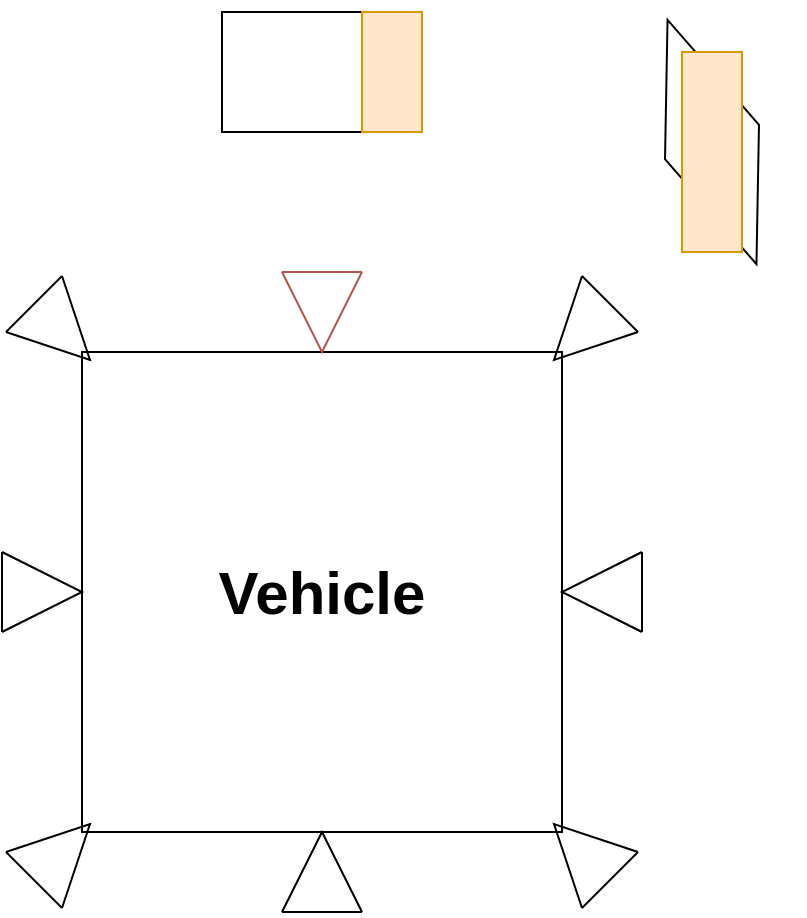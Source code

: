 <mxfile version="24.6.2" type="github">
  <diagram name="第 1 页" id="_Qnomr8P83ZfrpcjQ-iC">
    <mxGraphModel dx="478" dy="257" grid="1" gridSize="10" guides="1" tooltips="1" connect="1" arrows="1" fold="1" page="1" pageScale="1" pageWidth="827" pageHeight="1169" math="0" shadow="0">
      <root>
        <mxCell id="0" />
        <mxCell id="1" parent="0" />
        <mxCell id="CL56Ye9wxCm3pp8kZ5gU-6" value="&lt;b&gt;&lt;font style=&quot;font-size: 30px;&quot;&gt;Vehicle&lt;/font&gt;&lt;/b&gt;" style="whiteSpace=wrap;html=1;" vertex="1" parent="1">
          <mxGeometry x="320" y="240" width="240" height="240" as="geometry" />
        </mxCell>
        <mxCell id="CL56Ye9wxCm3pp8kZ5gU-23" value="" style="group;direction=west;flipH=1;rotation=-180;" vertex="1" connectable="0" parent="1">
          <mxGeometry x="420" y="480" width="40" height="40" as="geometry" />
        </mxCell>
        <mxCell id="CL56Ye9wxCm3pp8kZ5gU-24" value="" style="edgeStyle=none;orthogonalLoop=1;jettySize=auto;html=1;rounded=0;endArrow=none;endFill=0;" edge="1" parent="CL56Ye9wxCm3pp8kZ5gU-23">
          <mxGeometry width="80" relative="1" as="geometry">
            <mxPoint y="40" as="sourcePoint" />
            <mxPoint x="40" y="40" as="targetPoint" />
            <Array as="points">
              <mxPoint x="20" />
            </Array>
          </mxGeometry>
        </mxCell>
        <mxCell id="CL56Ye9wxCm3pp8kZ5gU-25" value="" style="edgeStyle=none;orthogonalLoop=1;jettySize=auto;html=1;rounded=0;endArrow=none;endFill=0;" edge="1" parent="CL56Ye9wxCm3pp8kZ5gU-23">
          <mxGeometry width="80" relative="1" as="geometry">
            <mxPoint y="40" as="sourcePoint" />
            <mxPoint x="40" y="40" as="targetPoint" />
            <Array as="points" />
          </mxGeometry>
        </mxCell>
        <mxCell id="CL56Ye9wxCm3pp8kZ5gU-27" value="" style="group;rotation=90;" vertex="1" connectable="0" parent="1">
          <mxGeometry x="560" y="340" width="40" height="40" as="geometry" />
        </mxCell>
        <mxCell id="CL56Ye9wxCm3pp8kZ5gU-28" value="" style="edgeStyle=none;orthogonalLoop=1;jettySize=auto;html=1;rounded=0;endArrow=none;endFill=0;" edge="1" parent="CL56Ye9wxCm3pp8kZ5gU-27">
          <mxGeometry width="80" relative="1" as="geometry">
            <mxPoint x="40" as="sourcePoint" />
            <mxPoint x="40" y="40" as="targetPoint" />
            <Array as="points">
              <mxPoint y="20" />
            </Array>
          </mxGeometry>
        </mxCell>
        <mxCell id="CL56Ye9wxCm3pp8kZ5gU-29" value="" style="edgeStyle=none;orthogonalLoop=1;jettySize=auto;html=1;rounded=0;endArrow=none;endFill=0;" edge="1" parent="CL56Ye9wxCm3pp8kZ5gU-27">
          <mxGeometry width="80" relative="1" as="geometry">
            <mxPoint x="40" as="sourcePoint" />
            <mxPoint x="40" y="40" as="targetPoint" />
            <Array as="points" />
          </mxGeometry>
        </mxCell>
        <mxCell id="CL56Ye9wxCm3pp8kZ5gU-30" value="" style="group;rotation=-90;" vertex="1" connectable="0" parent="1">
          <mxGeometry x="280" y="340" width="40" height="40" as="geometry" />
        </mxCell>
        <mxCell id="CL56Ye9wxCm3pp8kZ5gU-31" value="" style="edgeStyle=none;orthogonalLoop=1;jettySize=auto;html=1;rounded=0;endArrow=none;endFill=0;" edge="1" parent="CL56Ye9wxCm3pp8kZ5gU-30">
          <mxGeometry width="80" relative="1" as="geometry">
            <mxPoint y="40" as="sourcePoint" />
            <mxPoint as="targetPoint" />
            <Array as="points">
              <mxPoint x="40" y="20" />
            </Array>
          </mxGeometry>
        </mxCell>
        <mxCell id="CL56Ye9wxCm3pp8kZ5gU-32" value="" style="edgeStyle=none;orthogonalLoop=1;jettySize=auto;html=1;rounded=0;endArrow=none;endFill=0;" edge="1" parent="CL56Ye9wxCm3pp8kZ5gU-30">
          <mxGeometry width="80" relative="1" as="geometry">
            <mxPoint y="40" as="sourcePoint" />
            <mxPoint as="targetPoint" />
            <Array as="points" />
          </mxGeometry>
        </mxCell>
        <mxCell id="CL56Ye9wxCm3pp8kZ5gU-33" value="" style="group" vertex="1" connectable="0" parent="1">
          <mxGeometry x="420" y="200" width="40" height="40" as="geometry" />
        </mxCell>
        <mxCell id="CL56Ye9wxCm3pp8kZ5gU-18" value="" style="edgeStyle=none;orthogonalLoop=1;jettySize=auto;html=1;rounded=0;endArrow=none;endFill=0;fillColor=#f8cecc;strokeColor=#b85450;" edge="1" parent="CL56Ye9wxCm3pp8kZ5gU-33">
          <mxGeometry width="80" relative="1" as="geometry">
            <mxPoint as="sourcePoint" />
            <mxPoint x="40" as="targetPoint" />
            <Array as="points">
              <mxPoint x="20" y="40" />
            </Array>
          </mxGeometry>
        </mxCell>
        <mxCell id="CL56Ye9wxCm3pp8kZ5gU-20" value="" style="edgeStyle=none;orthogonalLoop=1;jettySize=auto;html=1;rounded=0;endArrow=none;endFill=0;fillColor=#f8cecc;strokeColor=#b85450;" edge="1" parent="CL56Ye9wxCm3pp8kZ5gU-33">
          <mxGeometry width="80" relative="1" as="geometry">
            <mxPoint as="sourcePoint" />
            <mxPoint x="40" as="targetPoint" />
            <Array as="points" />
          </mxGeometry>
        </mxCell>
        <mxCell id="CL56Ye9wxCm3pp8kZ5gU-34" value="" style="group;direction=west;flipH=1;rotation=45;" vertex="1" connectable="0" parent="1">
          <mxGeometry x="550" y="210" width="40" height="40" as="geometry" />
        </mxCell>
        <mxCell id="CL56Ye9wxCm3pp8kZ5gU-35" value="" style="edgeStyle=none;orthogonalLoop=1;jettySize=auto;html=1;rounded=0;endArrow=none;endFill=0;" edge="1" parent="CL56Ye9wxCm3pp8kZ5gU-34">
          <mxGeometry width="80" relative="1" as="geometry">
            <mxPoint x="48" y="20" as="sourcePoint" />
            <mxPoint x="20" y="-8" as="targetPoint" />
            <Array as="points">
              <mxPoint x="6" y="34" />
            </Array>
          </mxGeometry>
        </mxCell>
        <mxCell id="CL56Ye9wxCm3pp8kZ5gU-36" value="" style="edgeStyle=none;orthogonalLoop=1;jettySize=auto;html=1;rounded=0;endArrow=none;endFill=0;" edge="1" parent="CL56Ye9wxCm3pp8kZ5gU-34">
          <mxGeometry width="80" relative="1" as="geometry">
            <mxPoint x="48" y="20" as="sourcePoint" />
            <mxPoint x="20" y="-8" as="targetPoint" />
            <Array as="points" />
          </mxGeometry>
        </mxCell>
        <mxCell id="CL56Ye9wxCm3pp8kZ5gU-43" value="" style="group;rotation=-135;" vertex="1" connectable="0" parent="1">
          <mxGeometry x="290" y="470" width="40" height="40" as="geometry" />
        </mxCell>
        <mxCell id="CL56Ye9wxCm3pp8kZ5gU-44" value="" style="edgeStyle=none;orthogonalLoop=1;jettySize=auto;html=1;rounded=0;endArrow=none;endFill=0;" edge="1" parent="CL56Ye9wxCm3pp8kZ5gU-43">
          <mxGeometry width="80" relative="1" as="geometry">
            <mxPoint x="20" y="48" as="sourcePoint" />
            <mxPoint x="-8" y="20" as="targetPoint" />
            <Array as="points">
              <mxPoint x="34" y="6" />
            </Array>
          </mxGeometry>
        </mxCell>
        <mxCell id="CL56Ye9wxCm3pp8kZ5gU-45" value="" style="edgeStyle=none;orthogonalLoop=1;jettySize=auto;html=1;rounded=0;endArrow=none;endFill=0;" edge="1" parent="CL56Ye9wxCm3pp8kZ5gU-43">
          <mxGeometry width="80" relative="1" as="geometry">
            <mxPoint x="20" y="48" as="sourcePoint" />
            <mxPoint x="-8" y="20" as="targetPoint" />
            <Array as="points" />
          </mxGeometry>
        </mxCell>
        <mxCell id="CL56Ye9wxCm3pp8kZ5gU-47" value="" style="group;direction=west;flipH=1;rotation=-45;" vertex="1" connectable="0" parent="1">
          <mxGeometry x="290" y="210" width="40" height="40" as="geometry" />
        </mxCell>
        <mxCell id="CL56Ye9wxCm3pp8kZ5gU-48" value="" style="edgeStyle=none;orthogonalLoop=1;jettySize=auto;html=1;rounded=0;endArrow=none;endFill=0;" edge="1" parent="CL56Ye9wxCm3pp8kZ5gU-47">
          <mxGeometry width="80" relative="1" as="geometry">
            <mxPoint x="20" y="-8" as="sourcePoint" />
            <mxPoint x="-8" y="20" as="targetPoint" />
            <Array as="points">
              <mxPoint x="34" y="34" />
            </Array>
          </mxGeometry>
        </mxCell>
        <mxCell id="CL56Ye9wxCm3pp8kZ5gU-49" value="" style="edgeStyle=none;orthogonalLoop=1;jettySize=auto;html=1;rounded=0;endArrow=none;endFill=0;" edge="1" parent="CL56Ye9wxCm3pp8kZ5gU-47">
          <mxGeometry width="80" relative="1" as="geometry">
            <mxPoint x="20" y="-8" as="sourcePoint" />
            <mxPoint x="-8" y="20" as="targetPoint" />
            <Array as="points" />
          </mxGeometry>
        </mxCell>
        <mxCell id="CL56Ye9wxCm3pp8kZ5gU-50" value="" style="group;direction=west;flipH=1;rotation=135;" vertex="1" connectable="0" parent="1">
          <mxGeometry x="550" y="470" width="40" height="40" as="geometry" />
        </mxCell>
        <mxCell id="CL56Ye9wxCm3pp8kZ5gU-51" value="" style="edgeStyle=none;orthogonalLoop=1;jettySize=auto;html=1;rounded=0;endArrow=none;endFill=0;" edge="1" parent="CL56Ye9wxCm3pp8kZ5gU-50">
          <mxGeometry width="80" relative="1" as="geometry">
            <mxPoint x="20" y="48" as="sourcePoint" />
            <mxPoint x="48" y="20" as="targetPoint" />
            <Array as="points">
              <mxPoint x="6" y="6" />
            </Array>
          </mxGeometry>
        </mxCell>
        <mxCell id="CL56Ye9wxCm3pp8kZ5gU-52" value="" style="edgeStyle=none;orthogonalLoop=1;jettySize=auto;html=1;rounded=0;endArrow=none;endFill=0;" edge="1" parent="CL56Ye9wxCm3pp8kZ5gU-50">
          <mxGeometry width="80" relative="1" as="geometry">
            <mxPoint x="20" y="48" as="sourcePoint" />
            <mxPoint x="48" y="20" as="targetPoint" />
            <Array as="points" />
          </mxGeometry>
        </mxCell>
        <mxCell id="CL56Ye9wxCm3pp8kZ5gU-53" value="" style="whiteSpace=wrap;html=1;" vertex="1" parent="1">
          <mxGeometry x="390" y="70" width="100" height="60" as="geometry" />
        </mxCell>
        <mxCell id="CL56Ye9wxCm3pp8kZ5gU-58" value="" style="rhombus;whiteSpace=wrap;html=1;rotation=340;" vertex="1" parent="1">
          <mxGeometry x="610" y="70" width="50" height="130" as="geometry" />
        </mxCell>
        <mxCell id="CL56Ye9wxCm3pp8kZ5gU-60" value="" style="whiteSpace=wrap;html=1;fillColor=#ffe6cc;strokeColor=#d79b00;" vertex="1" parent="1">
          <mxGeometry x="460" y="70" width="30" height="60" as="geometry" />
        </mxCell>
        <mxCell id="CL56Ye9wxCm3pp8kZ5gU-68" value="" style="whiteSpace=wrap;html=1;fillColor=#ffe6cc;strokeColor=#d79b00;" vertex="1" parent="1">
          <mxGeometry x="620" y="90" width="30" height="100" as="geometry" />
        </mxCell>
      </root>
    </mxGraphModel>
  </diagram>
</mxfile>

